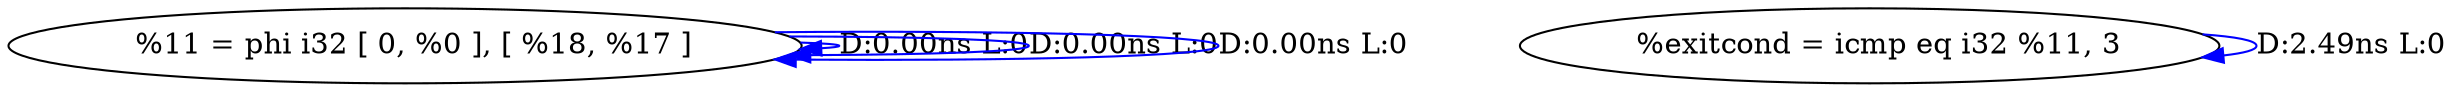 digraph {
Node0x2c4c9d0[label="  %11 = phi i32 [ 0, %0 ], [ %18, %17 ]"];
Node0x2c4c9d0 -> Node0x2c4c9d0[label="D:0.00ns L:0",color=blue];
Node0x2c4c9d0 -> Node0x2c4c9d0[label="D:0.00ns L:0",color=blue];
Node0x2c4c9d0 -> Node0x2c4c9d0[label="D:0.00ns L:0",color=blue];
Node0x2c4cab0[label="  %exitcond = icmp eq i32 %11, 3"];
Node0x2c4cab0 -> Node0x2c4cab0[label="D:2.49ns L:0",color=blue];
}
